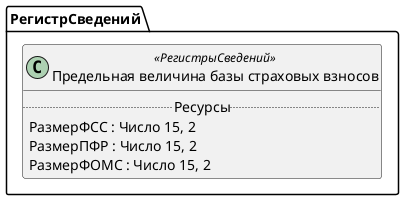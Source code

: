 ﻿@startuml ПредельнаяВеличинаБазыСтраховыхВзносов
'!include templates.wsd
'..\include templates.wsd
class РегистрСведений.ПредельнаяВеличинаБазыСтраховыхВзносов as "Предельная величина базы страховых взносов" <<РегистрыСведений>>
{
..Ресурсы..
РазмерФСС : Число 15, 2
РазмерПФР : Число 15, 2
РазмерФОМС : Число 15, 2
}
@enduml
